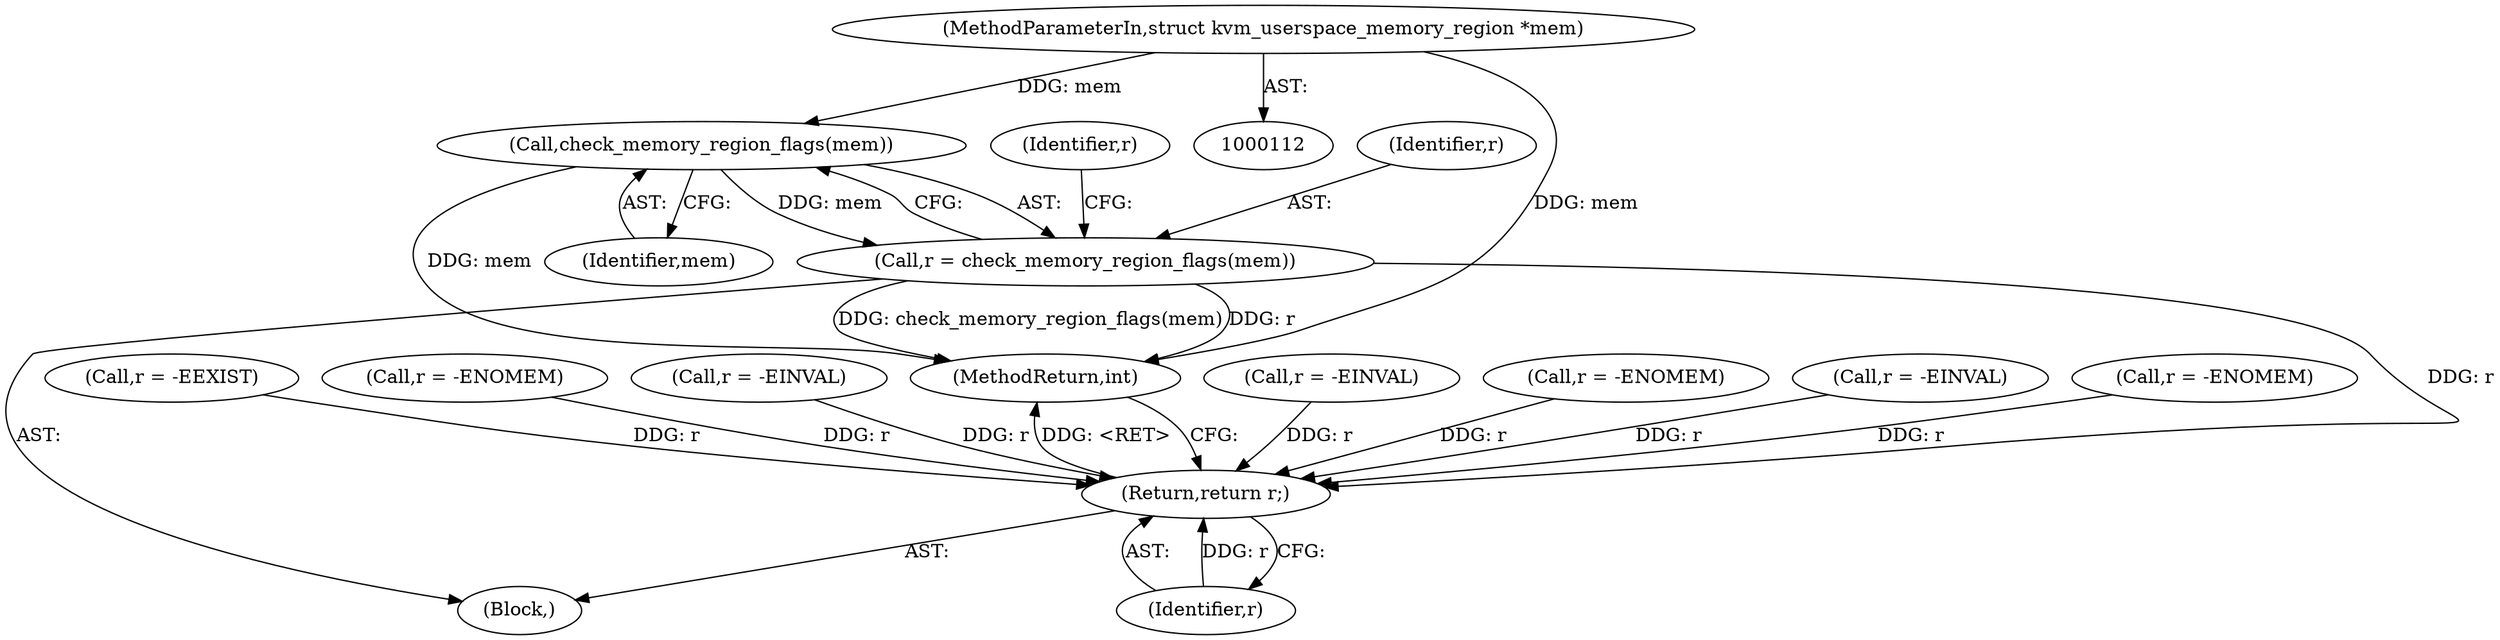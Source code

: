 digraph "0_linux_12d6e7538e2d418c08f082b1b44ffa5fb7270ed8@pointer" {
"1000114" [label="(MethodParameterIn,struct kvm_userspace_memory_region *mem)"];
"1000126" [label="(Call,check_memory_region_flags(mem))"];
"1000124" [label="(Call,r = check_memory_region_flags(mem))"];
"1000491" [label="(Return,return r;)"];
"1000127" [label="(Identifier,mem)"];
"1000275" [label="(Call,r = -EEXIST)"];
"1000116" [label="(Block,)"];
"1000361" [label="(Call,r = -ENOMEM)"];
"1000131" [label="(Call,r = -EINVAL)"];
"1000258" [label="(Call,r = -EINVAL)"];
"1000333" [label="(Call,r = -ENOMEM)"];
"1000129" [label="(Identifier,r)"];
"1000114" [label="(MethodParameterIn,struct kvm_userspace_memory_region *mem)"];
"1000493" [label="(MethodReturn,int)"];
"1000125" [label="(Identifier,r)"];
"1000492" [label="(Identifier,r)"];
"1000126" [label="(Call,check_memory_region_flags(mem))"];
"1000221" [label="(Call,r = -EINVAL)"];
"1000427" [label="(Call,r = -ENOMEM)"];
"1000124" [label="(Call,r = check_memory_region_flags(mem))"];
"1000491" [label="(Return,return r;)"];
"1000114" -> "1000112"  [label="AST: "];
"1000114" -> "1000493"  [label="DDG: mem"];
"1000114" -> "1000126"  [label="DDG: mem"];
"1000126" -> "1000124"  [label="AST: "];
"1000126" -> "1000127"  [label="CFG: "];
"1000127" -> "1000126"  [label="AST: "];
"1000124" -> "1000126"  [label="CFG: "];
"1000126" -> "1000493"  [label="DDG: mem"];
"1000126" -> "1000124"  [label="DDG: mem"];
"1000124" -> "1000116"  [label="AST: "];
"1000125" -> "1000124"  [label="AST: "];
"1000129" -> "1000124"  [label="CFG: "];
"1000124" -> "1000493"  [label="DDG: check_memory_region_flags(mem)"];
"1000124" -> "1000493"  [label="DDG: r"];
"1000124" -> "1000491"  [label="DDG: r"];
"1000491" -> "1000116"  [label="AST: "];
"1000491" -> "1000492"  [label="CFG: "];
"1000492" -> "1000491"  [label="AST: "];
"1000493" -> "1000491"  [label="CFG: "];
"1000491" -> "1000493"  [label="DDG: <RET>"];
"1000492" -> "1000491"  [label="DDG: r"];
"1000333" -> "1000491"  [label="DDG: r"];
"1000131" -> "1000491"  [label="DDG: r"];
"1000221" -> "1000491"  [label="DDG: r"];
"1000275" -> "1000491"  [label="DDG: r"];
"1000361" -> "1000491"  [label="DDG: r"];
"1000258" -> "1000491"  [label="DDG: r"];
"1000427" -> "1000491"  [label="DDG: r"];
}
